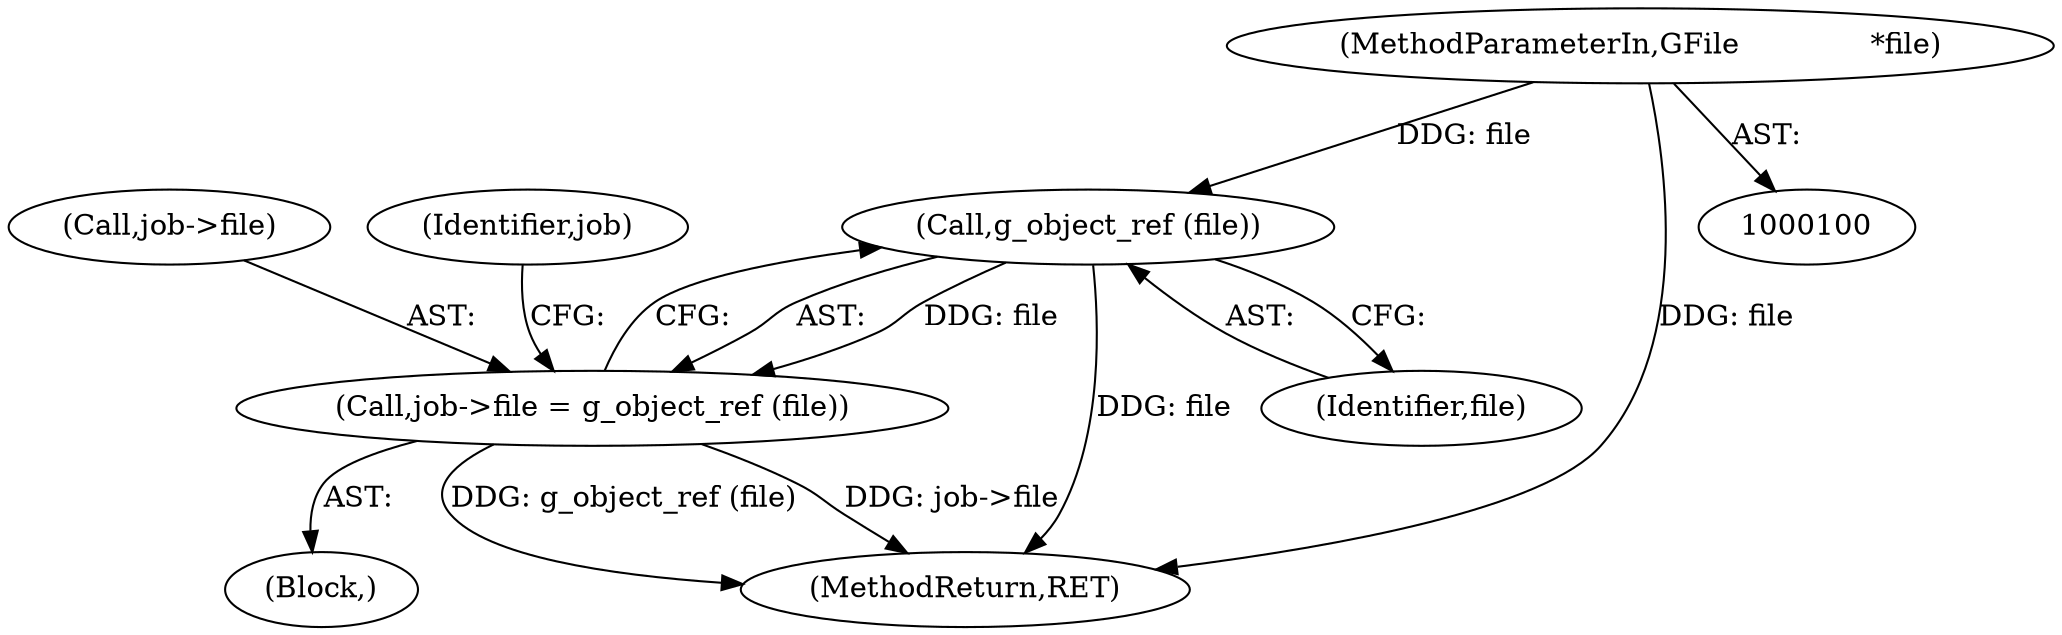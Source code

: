digraph "0_nautilus_1630f53481f445ada0a455e9979236d31a8d3bb0_4@pointer" {
"1000118" [label="(Call,g_object_ref (file))"];
"1000101" [label="(MethodParameterIn,GFile              *file)"];
"1000114" [label="(Call,job->file = g_object_ref (file))"];
"1000115" [label="(Call,job->file)"];
"1000122" [label="(Identifier,job)"];
"1000119" [label="(Identifier,file)"];
"1000118" [label="(Call,g_object_ref (file))"];
"1000106" [label="(Block,)"];
"1000101" [label="(MethodParameterIn,GFile              *file)"];
"1000151" [label="(MethodReturn,RET)"];
"1000114" [label="(Call,job->file = g_object_ref (file))"];
"1000118" -> "1000114"  [label="AST: "];
"1000118" -> "1000119"  [label="CFG: "];
"1000119" -> "1000118"  [label="AST: "];
"1000114" -> "1000118"  [label="CFG: "];
"1000118" -> "1000151"  [label="DDG: file"];
"1000118" -> "1000114"  [label="DDG: file"];
"1000101" -> "1000118"  [label="DDG: file"];
"1000101" -> "1000100"  [label="AST: "];
"1000101" -> "1000151"  [label="DDG: file"];
"1000114" -> "1000106"  [label="AST: "];
"1000115" -> "1000114"  [label="AST: "];
"1000122" -> "1000114"  [label="CFG: "];
"1000114" -> "1000151"  [label="DDG: g_object_ref (file)"];
"1000114" -> "1000151"  [label="DDG: job->file"];
}

